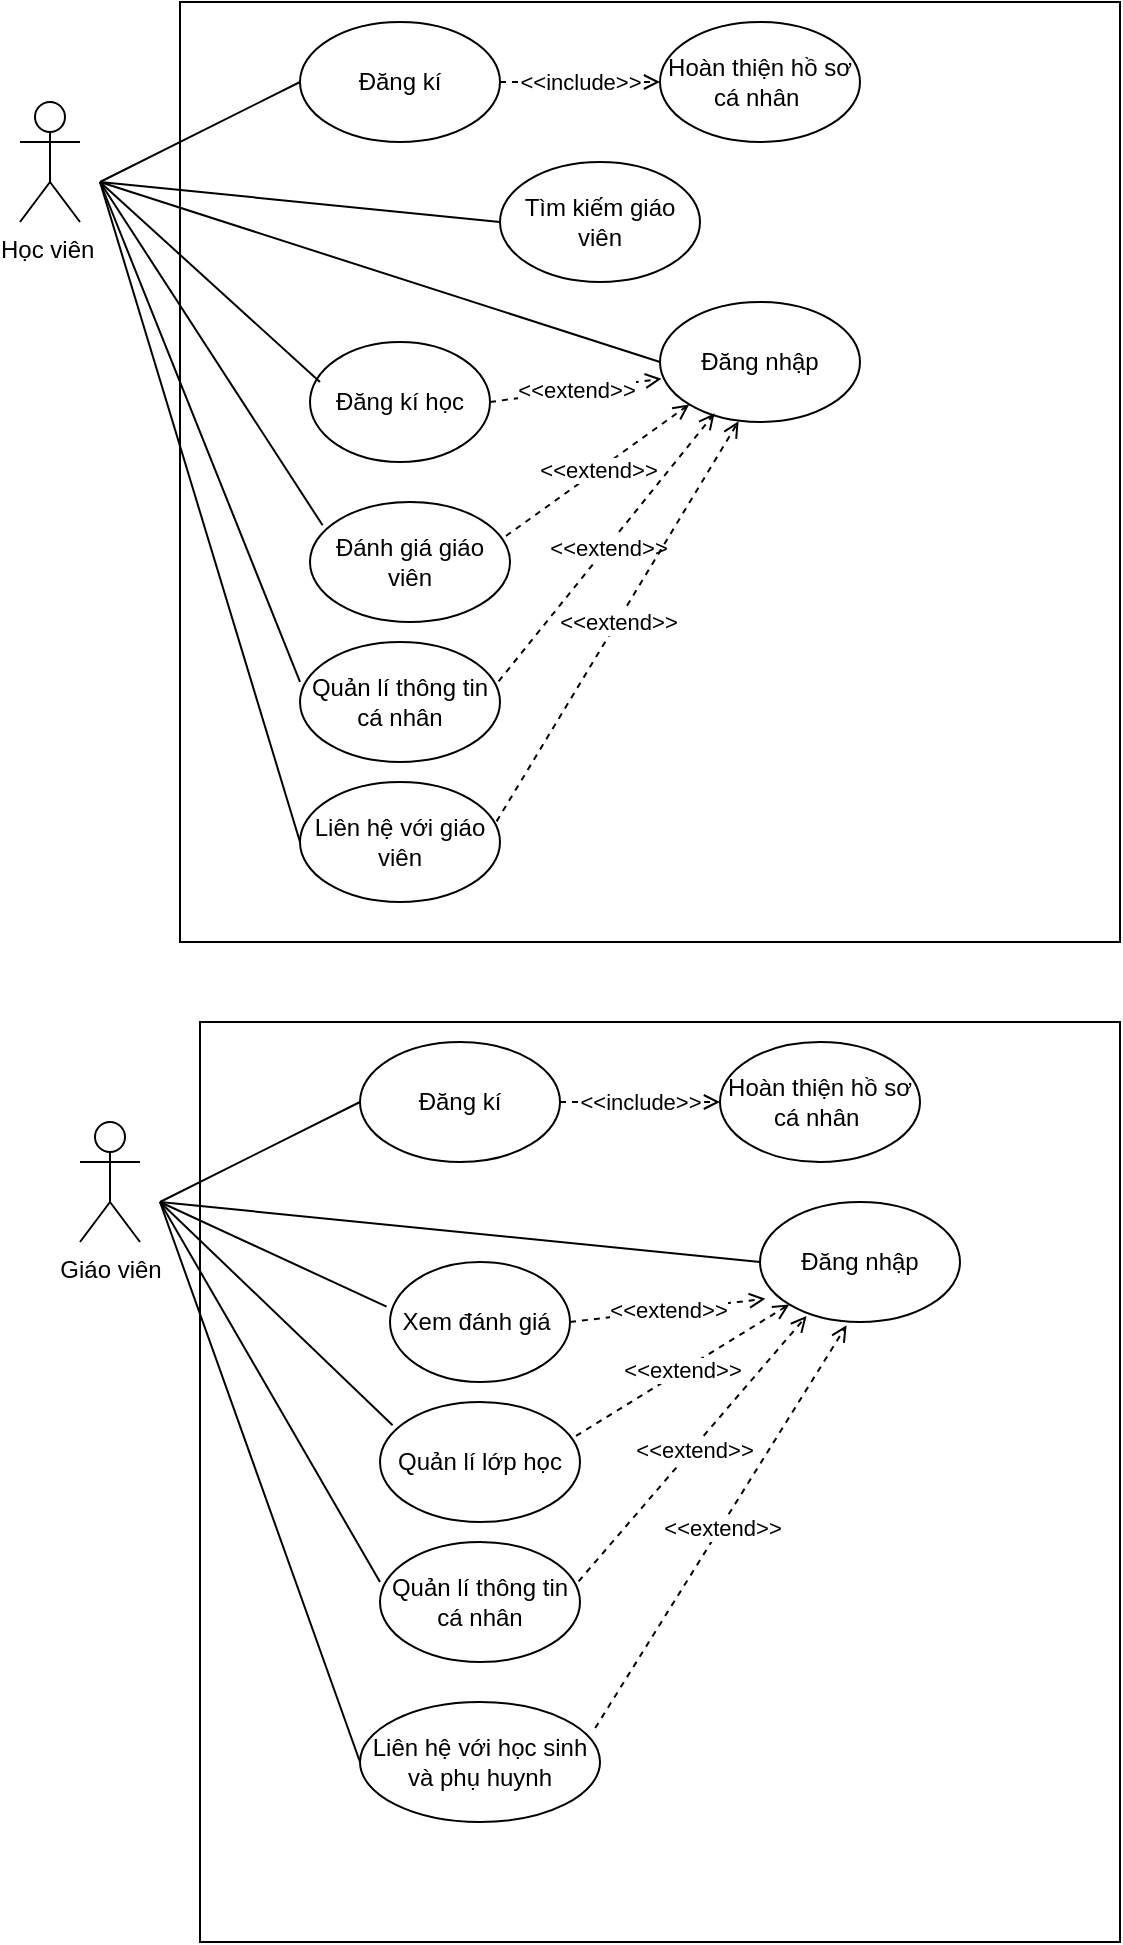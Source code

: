 <mxfile>
    <diagram id="lESA6_FLWKPTib7_ErUe" name="Page-1">
        <mxGraphModel dx="746" dy="323" grid="1" gridSize="10" guides="1" tooltips="1" connect="1" arrows="1" fold="1" page="1" pageScale="1" pageWidth="850" pageHeight="1100" math="0" shadow="0">
            <root>
                <mxCell id="0"/>
                <mxCell id="1" parent="0"/>
                <mxCell id="80" value="" style="whiteSpace=wrap;html=1;aspect=fixed;" vertex="1" parent="1">
                    <mxGeometry x="130" y="30" width="470" height="470" as="geometry"/>
                </mxCell>
                <mxCell id="79" value="" style="whiteSpace=wrap;html=1;aspect=fixed;" vertex="1" parent="1">
                    <mxGeometry x="140" y="540" width="460" height="460" as="geometry"/>
                </mxCell>
                <mxCell id="2" value="Học viên&amp;nbsp;" style="shape=umlActor;verticalLabelPosition=bottom;verticalAlign=top;html=1;outlineConnect=0;" parent="1" vertex="1">
                    <mxGeometry x="50" y="80" width="30" height="60" as="geometry"/>
                </mxCell>
                <mxCell id="3" value="Đăng nhập" style="ellipse;whiteSpace=wrap;html=1;" parent="1" vertex="1">
                    <mxGeometry x="370" y="180" width="100" height="60" as="geometry"/>
                </mxCell>
                <mxCell id="5" value="Đăng kí" style="ellipse;whiteSpace=wrap;html=1;" parent="1" vertex="1">
                    <mxGeometry x="190" y="40" width="100" height="60" as="geometry"/>
                </mxCell>
                <mxCell id="6" value="Tìm kiếm giáo viên" style="ellipse;whiteSpace=wrap;html=1;" parent="1" vertex="1">
                    <mxGeometry x="290" y="110" width="100" height="60" as="geometry"/>
                </mxCell>
                <mxCell id="9" value="" style="endArrow=open;html=1;exitX=1;exitY=0.5;exitDx=0;exitDy=0;dashed=1;endFill=0;" parent="1" source="5" edge="1">
                    <mxGeometry relative="1" as="geometry">
                        <mxPoint x="260" y="60" as="sourcePoint"/>
                        <mxPoint x="370" y="70" as="targetPoint"/>
                    </mxGeometry>
                </mxCell>
                <mxCell id="10" value="&amp;lt;&amp;lt;include&amp;gt;&amp;gt;" style="edgeLabel;resizable=0;html=1;align=center;verticalAlign=middle;" parent="9" connectable="0" vertex="1">
                    <mxGeometry relative="1" as="geometry"/>
                </mxCell>
                <mxCell id="11" value="Hoàn thiện hồ sơ cá nhân&amp;nbsp;" style="ellipse;whiteSpace=wrap;html=1;" parent="1" vertex="1">
                    <mxGeometry x="370" y="40" width="100" height="60" as="geometry"/>
                </mxCell>
                <mxCell id="14" value="Đăng kí học" style="ellipse;whiteSpace=wrap;html=1;" vertex="1" parent="1">
                    <mxGeometry x="195" y="200" width="90" height="60" as="geometry"/>
                </mxCell>
                <mxCell id="15" value="Đánh giá giáo viên" style="ellipse;whiteSpace=wrap;html=1;" vertex="1" parent="1">
                    <mxGeometry x="195" y="280" width="100" height="60" as="geometry"/>
                </mxCell>
                <mxCell id="16" value="" style="endArrow=none;html=1;entryX=0;entryY=0.5;entryDx=0;entryDy=0;" edge="1" parent="1" target="5">
                    <mxGeometry width="50" height="50" relative="1" as="geometry">
                        <mxPoint x="90" y="120" as="sourcePoint"/>
                        <mxPoint x="170" y="70" as="targetPoint"/>
                    </mxGeometry>
                </mxCell>
                <mxCell id="17" value="" style="endArrow=none;html=1;entryX=0;entryY=0.5;entryDx=0;entryDy=0;" edge="1" parent="1" target="6">
                    <mxGeometry width="50" height="50" relative="1" as="geometry">
                        <mxPoint x="90" y="120" as="sourcePoint"/>
                        <mxPoint x="200" y="80" as="targetPoint"/>
                    </mxGeometry>
                </mxCell>
                <mxCell id="18" value="" style="endArrow=none;html=1;entryX=0;entryY=0.5;entryDx=0;entryDy=0;" edge="1" parent="1" target="3">
                    <mxGeometry width="50" height="50" relative="1" as="geometry">
                        <mxPoint x="90" y="120" as="sourcePoint"/>
                        <mxPoint x="200" y="160" as="targetPoint"/>
                    </mxGeometry>
                </mxCell>
                <mxCell id="19" value="Quản lí thông tin cá nhân" style="ellipse;whiteSpace=wrap;html=1;" vertex="1" parent="1">
                    <mxGeometry x="190" y="350" width="100" height="60" as="geometry"/>
                </mxCell>
                <mxCell id="20" value="" style="endArrow=open;html=1;exitX=1;exitY=0.5;exitDx=0;exitDy=0;dashed=1;endFill=0;entryX=0.007;entryY=0.639;entryDx=0;entryDy=0;entryPerimeter=0;" edge="1" parent="1" source="14" target="3">
                    <mxGeometry relative="1" as="geometry">
                        <mxPoint x="330" y="160" as="sourcePoint"/>
                        <mxPoint x="250" y="310" as="targetPoint"/>
                    </mxGeometry>
                </mxCell>
                <mxCell id="21" value="&amp;lt;&amp;lt;extend&amp;gt;&amp;gt;" style="edgeLabel;resizable=0;html=1;align=center;verticalAlign=middle;" connectable="0" vertex="1" parent="20">
                    <mxGeometry relative="1" as="geometry"/>
                </mxCell>
                <mxCell id="26" value="" style="endArrow=open;html=1;exitX=0.98;exitY=0.283;exitDx=0;exitDy=0;dashed=1;endFill=0;entryX=0;entryY=1;entryDx=0;entryDy=0;exitPerimeter=0;" edge="1" parent="1" source="15" target="3">
                    <mxGeometry relative="1" as="geometry">
                        <mxPoint x="265.32" y="302.36" as="sourcePoint"/>
                        <mxPoint x="342.7" y="268.36" as="targetPoint"/>
                    </mxGeometry>
                </mxCell>
                <mxCell id="27" value="&amp;lt;&amp;lt;extend&amp;gt;&amp;gt;" style="edgeLabel;resizable=0;html=1;align=center;verticalAlign=middle;" connectable="0" vertex="1" parent="26">
                    <mxGeometry relative="1" as="geometry"/>
                </mxCell>
                <mxCell id="28" value="" style="endArrow=open;html=1;exitX=0.993;exitY=0.328;exitDx=0;exitDy=0;dashed=1;endFill=0;exitPerimeter=0;entryX=0.273;entryY=0.928;entryDx=0;entryDy=0;entryPerimeter=0;" edge="1" parent="1" source="19" target="3">
                    <mxGeometry relative="1" as="geometry">
                        <mxPoint x="278" y="386.98" as="sourcePoint"/>
                        <mxPoint x="410" y="261" as="targetPoint"/>
                    </mxGeometry>
                </mxCell>
                <mxCell id="29" value="&amp;lt;&amp;lt;extend&amp;gt;&amp;gt;" style="edgeLabel;resizable=0;html=1;align=center;verticalAlign=middle;" connectable="0" vertex="1" parent="28">
                    <mxGeometry relative="1" as="geometry"/>
                </mxCell>
                <mxCell id="30" value="" style="endArrow=none;html=1;" edge="1" parent="1">
                    <mxGeometry width="50" height="50" relative="1" as="geometry">
                        <mxPoint x="90" y="120" as="sourcePoint"/>
                        <mxPoint x="200" y="220" as="targetPoint"/>
                    </mxGeometry>
                </mxCell>
                <mxCell id="33" value="" style="endArrow=none;html=1;entryX=0.063;entryY=0.194;entryDx=0;entryDy=0;entryPerimeter=0;" edge="1" parent="1" target="15">
                    <mxGeometry width="50" height="50" relative="1" as="geometry">
                        <mxPoint x="90" y="120" as="sourcePoint"/>
                        <mxPoint x="265.35" y="270.36" as="targetPoint"/>
                    </mxGeometry>
                </mxCell>
                <mxCell id="34" value="" style="endArrow=none;html=1;entryX=0;entryY=0.333;entryDx=0;entryDy=0;entryPerimeter=0;" edge="1" parent="1" target="19">
                    <mxGeometry width="50" height="50" relative="1" as="geometry">
                        <mxPoint x="90" y="120" as="sourcePoint"/>
                        <mxPoint x="211.3" y="351.64" as="targetPoint"/>
                    </mxGeometry>
                </mxCell>
                <mxCell id="55" value="Giáo viên" style="shape=umlActor;verticalLabelPosition=bottom;verticalAlign=top;html=1;outlineConnect=0;" vertex="1" parent="1">
                    <mxGeometry x="80" y="590" width="30" height="60" as="geometry"/>
                </mxCell>
                <mxCell id="56" value="Đăng nhập" style="ellipse;whiteSpace=wrap;html=1;" vertex="1" parent="1">
                    <mxGeometry x="420" y="630" width="100" height="60" as="geometry"/>
                </mxCell>
                <mxCell id="57" value="Đăng kí" style="ellipse;whiteSpace=wrap;html=1;" vertex="1" parent="1">
                    <mxGeometry x="220" y="550" width="100" height="60" as="geometry"/>
                </mxCell>
                <mxCell id="58" value="Liên hệ với học sinh và phụ huynh" style="ellipse;whiteSpace=wrap;html=1;" vertex="1" parent="1">
                    <mxGeometry x="220" y="880" width="120" height="60" as="geometry"/>
                </mxCell>
                <mxCell id="59" value="" style="endArrow=open;html=1;exitX=1;exitY=0.5;exitDx=0;exitDy=0;dashed=1;endFill=0;" edge="1" parent="1" source="57">
                    <mxGeometry relative="1" as="geometry">
                        <mxPoint x="290" y="570" as="sourcePoint"/>
                        <mxPoint x="400" y="580" as="targetPoint"/>
                    </mxGeometry>
                </mxCell>
                <mxCell id="60" value="&amp;lt;&amp;lt;include&amp;gt;&amp;gt;" style="edgeLabel;resizable=0;html=1;align=center;verticalAlign=middle;" connectable="0" vertex="1" parent="59">
                    <mxGeometry relative="1" as="geometry"/>
                </mxCell>
                <mxCell id="61" value="Hoàn thiện hồ sơ cá nhân&amp;nbsp;" style="ellipse;whiteSpace=wrap;html=1;" vertex="1" parent="1">
                    <mxGeometry x="400" y="550" width="100" height="60" as="geometry"/>
                </mxCell>
                <mxCell id="62" value="Xem đánh giá&amp;nbsp;" style="ellipse;whiteSpace=wrap;html=1;" vertex="1" parent="1">
                    <mxGeometry x="235" y="660" width="90" height="60" as="geometry"/>
                </mxCell>
                <mxCell id="63" value="Quản lí lớp học" style="ellipse;whiteSpace=wrap;html=1;" vertex="1" parent="1">
                    <mxGeometry x="230" y="730" width="100" height="60" as="geometry"/>
                </mxCell>
                <mxCell id="64" value="" style="endArrow=none;html=1;entryX=0;entryY=0.5;entryDx=0;entryDy=0;" edge="1" parent="1" target="57">
                    <mxGeometry width="50" height="50" relative="1" as="geometry">
                        <mxPoint x="120" y="630" as="sourcePoint"/>
                        <mxPoint x="200" y="580" as="targetPoint"/>
                    </mxGeometry>
                </mxCell>
                <mxCell id="65" value="" style="endArrow=none;html=1;entryX=0;entryY=0.5;entryDx=0;entryDy=0;" edge="1" parent="1" target="58">
                    <mxGeometry width="50" height="50" relative="1" as="geometry">
                        <mxPoint x="120" y="630" as="sourcePoint"/>
                        <mxPoint x="230" y="590" as="targetPoint"/>
                    </mxGeometry>
                </mxCell>
                <mxCell id="66" value="" style="endArrow=none;html=1;entryX=0;entryY=0.5;entryDx=0;entryDy=0;" edge="1" parent="1" target="56">
                    <mxGeometry width="50" height="50" relative="1" as="geometry">
                        <mxPoint x="120" y="630" as="sourcePoint"/>
                        <mxPoint x="230" y="670" as="targetPoint"/>
                    </mxGeometry>
                </mxCell>
                <mxCell id="67" value="Quản lí thông tin cá nhân" style="ellipse;whiteSpace=wrap;html=1;" vertex="1" parent="1">
                    <mxGeometry x="230" y="800" width="100" height="60" as="geometry"/>
                </mxCell>
                <mxCell id="68" value="" style="endArrow=open;html=1;exitX=1;exitY=0.5;exitDx=0;exitDy=0;dashed=1;endFill=0;entryX=0.027;entryY=0.806;entryDx=0;entryDy=0;entryPerimeter=0;" edge="1" parent="1" source="62" target="56">
                    <mxGeometry relative="1" as="geometry">
                        <mxPoint x="360" y="670" as="sourcePoint"/>
                        <mxPoint x="280" y="820" as="targetPoint"/>
                    </mxGeometry>
                </mxCell>
                <mxCell id="69" value="&amp;lt;&amp;lt;extend&amp;gt;&amp;gt;" style="edgeLabel;resizable=0;html=1;align=center;verticalAlign=middle;" connectable="0" vertex="1" parent="68">
                    <mxGeometry relative="1" as="geometry"/>
                </mxCell>
                <mxCell id="70" value="" style="endArrow=open;html=1;exitX=0.98;exitY=0.283;exitDx=0;exitDy=0;dashed=1;endFill=0;entryX=0;entryY=1;entryDx=0;entryDy=0;exitPerimeter=0;" edge="1" parent="1" source="63" target="56">
                    <mxGeometry relative="1" as="geometry">
                        <mxPoint x="295.32" y="812.36" as="sourcePoint"/>
                        <mxPoint x="372.7" y="778.36" as="targetPoint"/>
                    </mxGeometry>
                </mxCell>
                <mxCell id="71" value="&amp;lt;&amp;lt;extend&amp;gt;&amp;gt;" style="edgeLabel;resizable=0;html=1;align=center;verticalAlign=middle;" connectable="0" vertex="1" parent="70">
                    <mxGeometry relative="1" as="geometry"/>
                </mxCell>
                <mxCell id="72" value="" style="endArrow=open;html=1;exitX=0.993;exitY=0.328;exitDx=0;exitDy=0;dashed=1;endFill=0;exitPerimeter=0;entryX=0.233;entryY=0.95;entryDx=0;entryDy=0;entryPerimeter=0;" edge="1" parent="1" source="67" target="56">
                    <mxGeometry relative="1" as="geometry">
                        <mxPoint x="308" y="896.98" as="sourcePoint"/>
                        <mxPoint x="440" y="771" as="targetPoint"/>
                    </mxGeometry>
                </mxCell>
                <mxCell id="73" value="&amp;lt;&amp;lt;extend&amp;gt;&amp;gt;" style="edgeLabel;resizable=0;html=1;align=center;verticalAlign=middle;" connectable="0" vertex="1" parent="72">
                    <mxGeometry relative="1" as="geometry"/>
                </mxCell>
                <mxCell id="74" value="" style="endArrow=none;html=1;entryX=-0.019;entryY=0.372;entryDx=0;entryDy=0;entryPerimeter=0;" edge="1" parent="1" target="62">
                    <mxGeometry width="50" height="50" relative="1" as="geometry">
                        <mxPoint x="120" y="630" as="sourcePoint"/>
                        <mxPoint x="330" y="660" as="targetPoint"/>
                    </mxGeometry>
                </mxCell>
                <mxCell id="75" value="" style="endArrow=none;html=1;entryX=0.063;entryY=0.194;entryDx=0;entryDy=0;entryPerimeter=0;" edge="1" parent="1" target="63">
                    <mxGeometry width="50" height="50" relative="1" as="geometry">
                        <mxPoint x="120" y="630" as="sourcePoint"/>
                        <mxPoint x="295.35" y="780.36" as="targetPoint"/>
                    </mxGeometry>
                </mxCell>
                <mxCell id="76" value="" style="endArrow=none;html=1;entryX=0;entryY=0.333;entryDx=0;entryDy=0;entryPerimeter=0;" edge="1" parent="1" target="67">
                    <mxGeometry width="50" height="50" relative="1" as="geometry">
                        <mxPoint x="120" y="630" as="sourcePoint"/>
                        <mxPoint x="241.3" y="861.64" as="targetPoint"/>
                    </mxGeometry>
                </mxCell>
                <mxCell id="77" value="" style="endArrow=open;html=1;exitX=0.98;exitY=0.217;exitDx=0;exitDy=0;dashed=1;endFill=0;exitPerimeter=0;entryX=0.433;entryY=1.028;entryDx=0;entryDy=0;entryPerimeter=0;" edge="1" parent="1" source="58" target="56">
                    <mxGeometry relative="1" as="geometry">
                        <mxPoint x="334.3" y="879.68" as="sourcePoint"/>
                        <mxPoint x="460" y="700" as="targetPoint"/>
                    </mxGeometry>
                </mxCell>
                <mxCell id="78" value="&amp;lt;&amp;lt;extend&amp;gt;&amp;gt;" style="edgeLabel;resizable=0;html=1;align=center;verticalAlign=middle;" connectable="0" vertex="1" parent="77">
                    <mxGeometry relative="1" as="geometry"/>
                </mxCell>
                <mxCell id="81" value="Liên hệ với giáo viên" style="ellipse;whiteSpace=wrap;html=1;" vertex="1" parent="1">
                    <mxGeometry x="190" y="420" width="100" height="60" as="geometry"/>
                </mxCell>
                <mxCell id="82" value="" style="endArrow=none;html=1;entryX=0;entryY=0.5;entryDx=0;entryDy=0;" edge="1" parent="1" target="81">
                    <mxGeometry width="50" height="50" relative="1" as="geometry">
                        <mxPoint x="90" y="120" as="sourcePoint"/>
                        <mxPoint x="205" y="389.98" as="targetPoint"/>
                    </mxGeometry>
                </mxCell>
                <mxCell id="83" value="" style="endArrow=open;html=1;exitX=0.983;exitY=0.328;exitDx=0;exitDy=0;dashed=1;endFill=0;exitPerimeter=0;entryX=0.393;entryY=0.994;entryDx=0;entryDy=0;entryPerimeter=0;" edge="1" parent="1" source="81" target="3">
                    <mxGeometry relative="1" as="geometry">
                        <mxPoint x="304.3" y="389.68" as="sourcePoint"/>
                        <mxPoint x="407.3" y="245.68" as="targetPoint"/>
                    </mxGeometry>
                </mxCell>
                <mxCell id="84" value="&amp;lt;&amp;lt;extend&amp;gt;&amp;gt;" style="edgeLabel;resizable=0;html=1;align=center;verticalAlign=middle;" connectable="0" vertex="1" parent="83">
                    <mxGeometry relative="1" as="geometry"/>
                </mxCell>
            </root>
        </mxGraphModel>
    </diagram>
</mxfile>